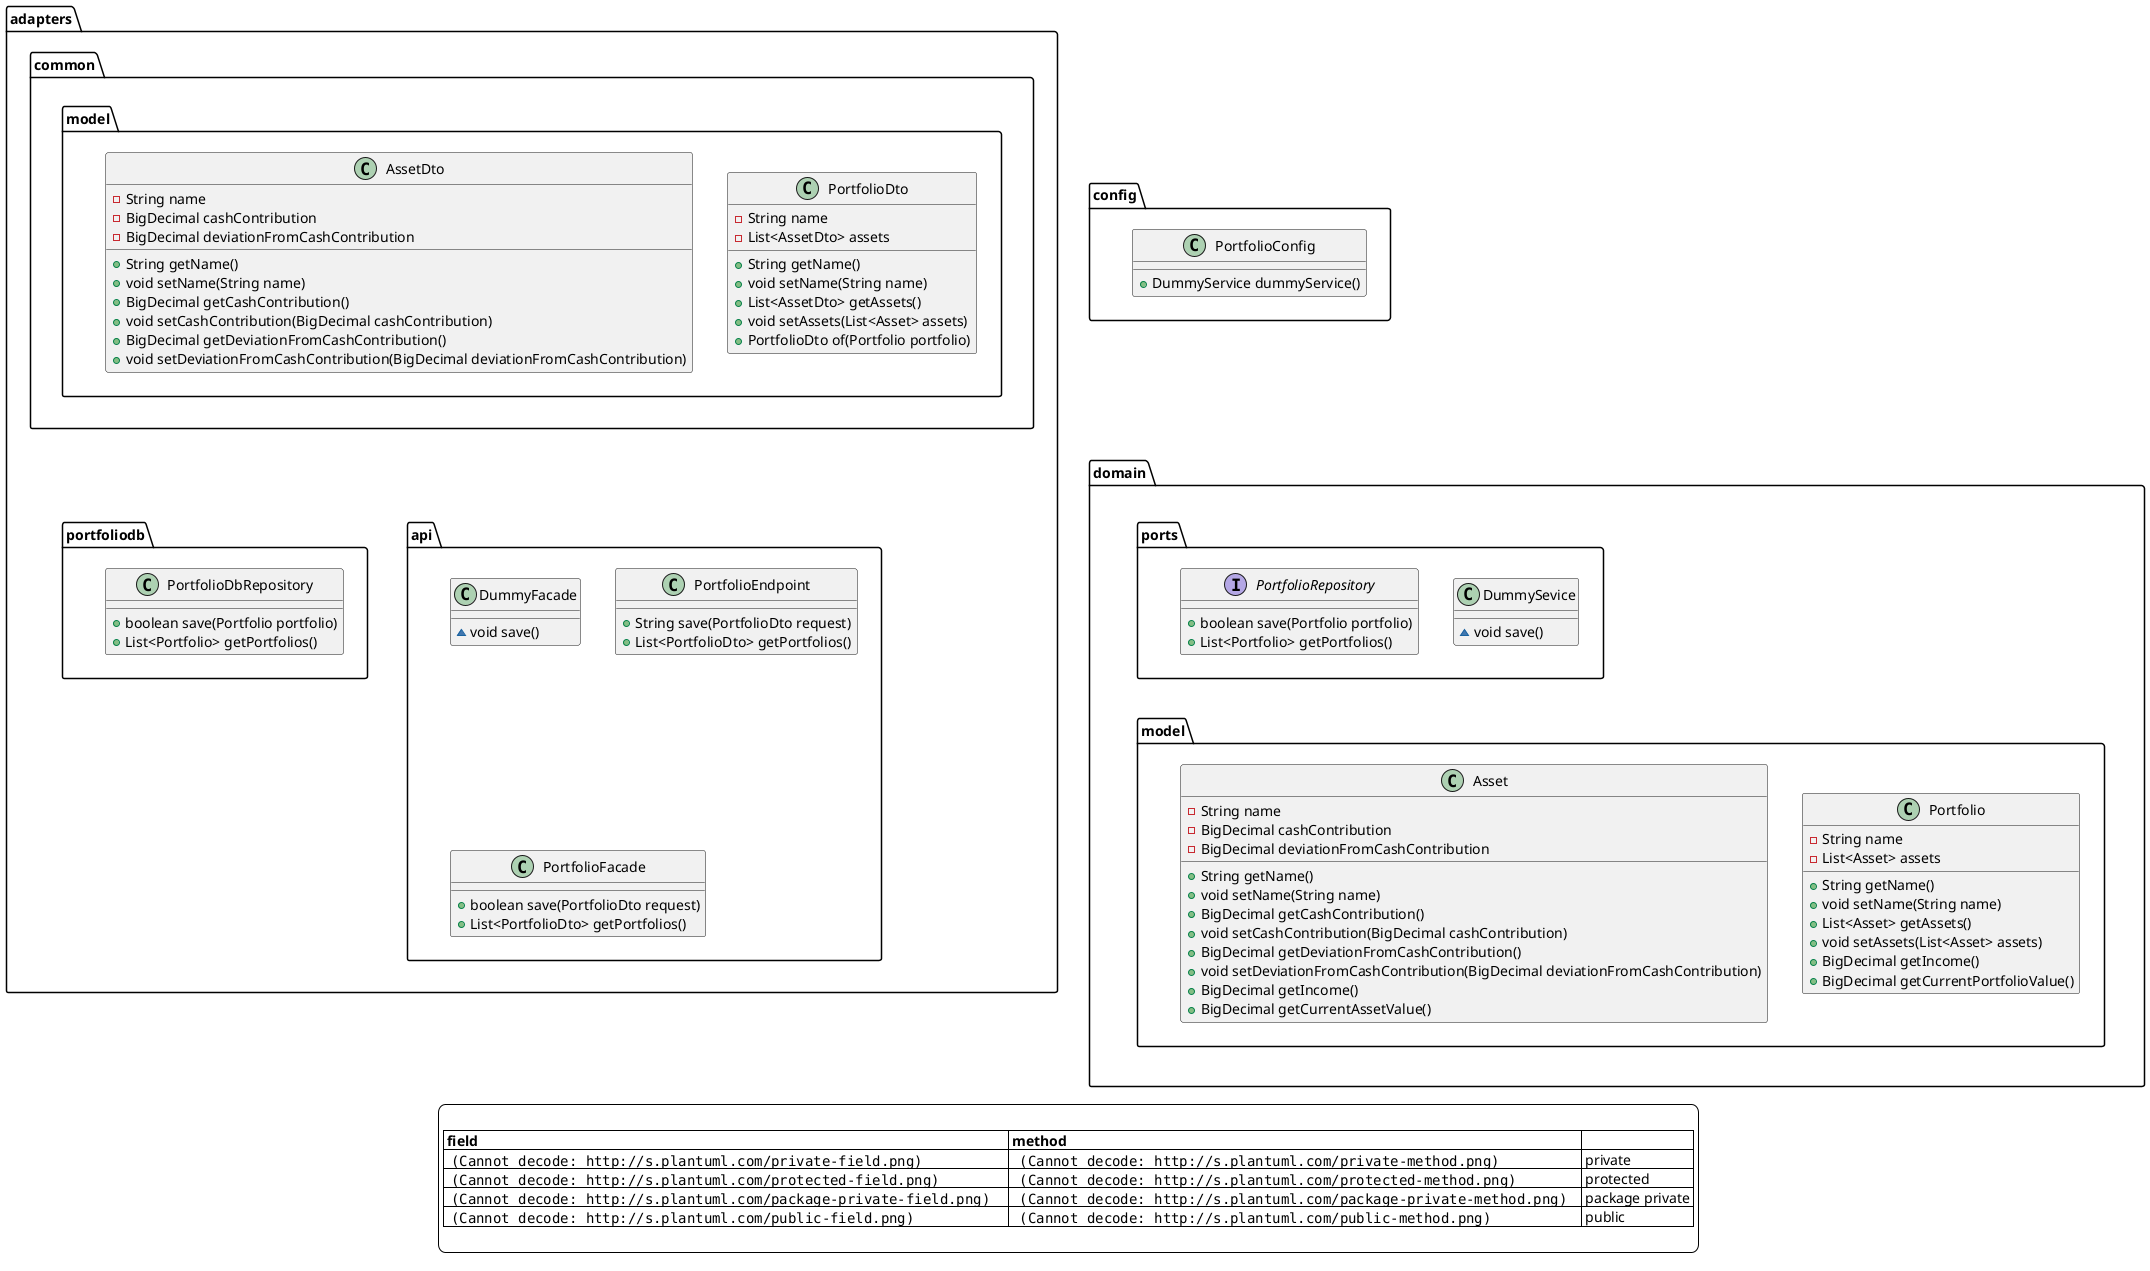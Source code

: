 @startuml

package "adapters" {
    package "api" {
        class DummyFacade {
            ~ void save()
        }

        class PortfolioEndpoint {
            + String save(PortfolioDto request)
            + List<PortfolioDto> getPortfolios()
        }

        class PortfolioFacade {
            + boolean save(PortfolioDto request)
            + List<PortfolioDto> getPortfolios()
        }
    }

    package "portfoliodb" {
        class PortfolioDbRepository {
            + boolean save(Portfolio portfolio)
            + List<Portfolio> getPortfolios()
        }
    }

    package "common" {
        package "model" as adapterModel  {
             class PortfolioDto {
                - String name
                - List<AssetDto> assets
                + String getName()
                + void setName(String name)
                + List<AssetDto> getAssets()
                + void setAssets(List<Asset> assets)
                + PortfolioDto of(Portfolio portfolio)
             }

            class AssetDto {
                - String name
                - BigDecimal cashContribution
                - BigDecimal deviationFromCashContribution
                + String getName()
                + void setName(String name)
                + BigDecimal getCashContribution()
                + void setCashContribution(BigDecimal cashContribution)
                + BigDecimal getDeviationFromCashContribution()
                + void setDeviationFromCashContribution(BigDecimal deviationFromCashContribution)
            }
        }
    }
}

package "config" {
    class PortfolioConfig {
        + DummyService dummyService()
    }
}

package "domain" {
    package "model" as domainModel {
        class Portfolio {
            - String name
            - List<Asset> assets
            + String getName()
            + void setName(String name)
            + List<Asset> getAssets()
            + void setAssets(List<Asset> assets)
            + BigDecimal getIncome()
            + BigDecimal getCurrentPortfolioValue()
        }

        class Asset {
            - String name
            - BigDecimal cashContribution
            - BigDecimal deviationFromCashContribution
            + String getName()
            + void setName(String name)
            + BigDecimal getCashContribution()
            + void setCashContribution(BigDecimal cashContribution)
            + BigDecimal getDeviationFromCashContribution()
            + void setDeviationFromCashContribution(BigDecimal deviationFromCashContribution)
            + BigDecimal getIncome()
            + BigDecimal getCurrentAssetValue()
        }
    }

    package ports {
        class DummySevice {
            ~ void save()
        }

        interface PortfolioRepository {
            + boolean save(Portfolio portfolio)
            + List<Portfolio> getPortfolios()
        }
    }
}


"adapterModel" -[hidden]-> "portfoliodb"

"portfoliodb" -[hidden]> "api"

"config" -[hidden]-> "domain"

"ports" -[hidden]-> "domainModel"


skinparam legendBackgroundColor #ffffff
legend

|= field |= method |=  |
|  <img:http://s.plantuml.com/private-field.png>     |   <img:http://s.plantuml.com/private-method.png>     | private |
|  <img:http://s.plantuml.com/protected-field.png>   |   <img:http://s.plantuml.com/protected-method.png>   | protected |
|  <img:http://s.plantuml.com/package-private-field.png>     |   <img:http://s.plantuml.com/package-private-method.png>    | package private |
|  <img:http://s.plantuml.com/public-field.png>     |   <img:http://s.plantuml.com/public-method.png>     | public |

endlegend

@enduml